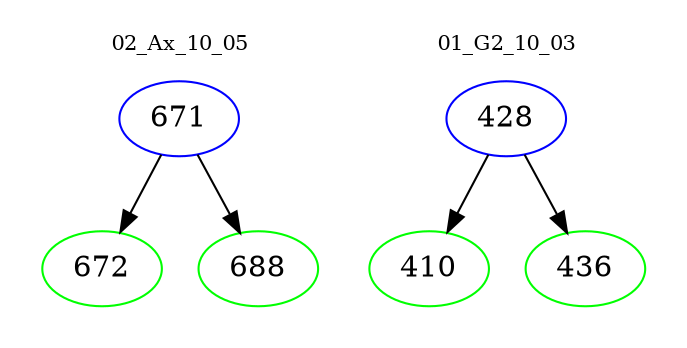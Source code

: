digraph{
subgraph cluster_0 {
color = white
label = "02_Ax_10_05";
fontsize=10;
T0_671 [label="671", color="blue"]
T0_671 -> T0_672 [color="black"]
T0_672 [label="672", color="green"]
T0_671 -> T0_688 [color="black"]
T0_688 [label="688", color="green"]
}
subgraph cluster_1 {
color = white
label = "01_G2_10_03";
fontsize=10;
T1_428 [label="428", color="blue"]
T1_428 -> T1_410 [color="black"]
T1_410 [label="410", color="green"]
T1_428 -> T1_436 [color="black"]
T1_436 [label="436", color="green"]
}
}
